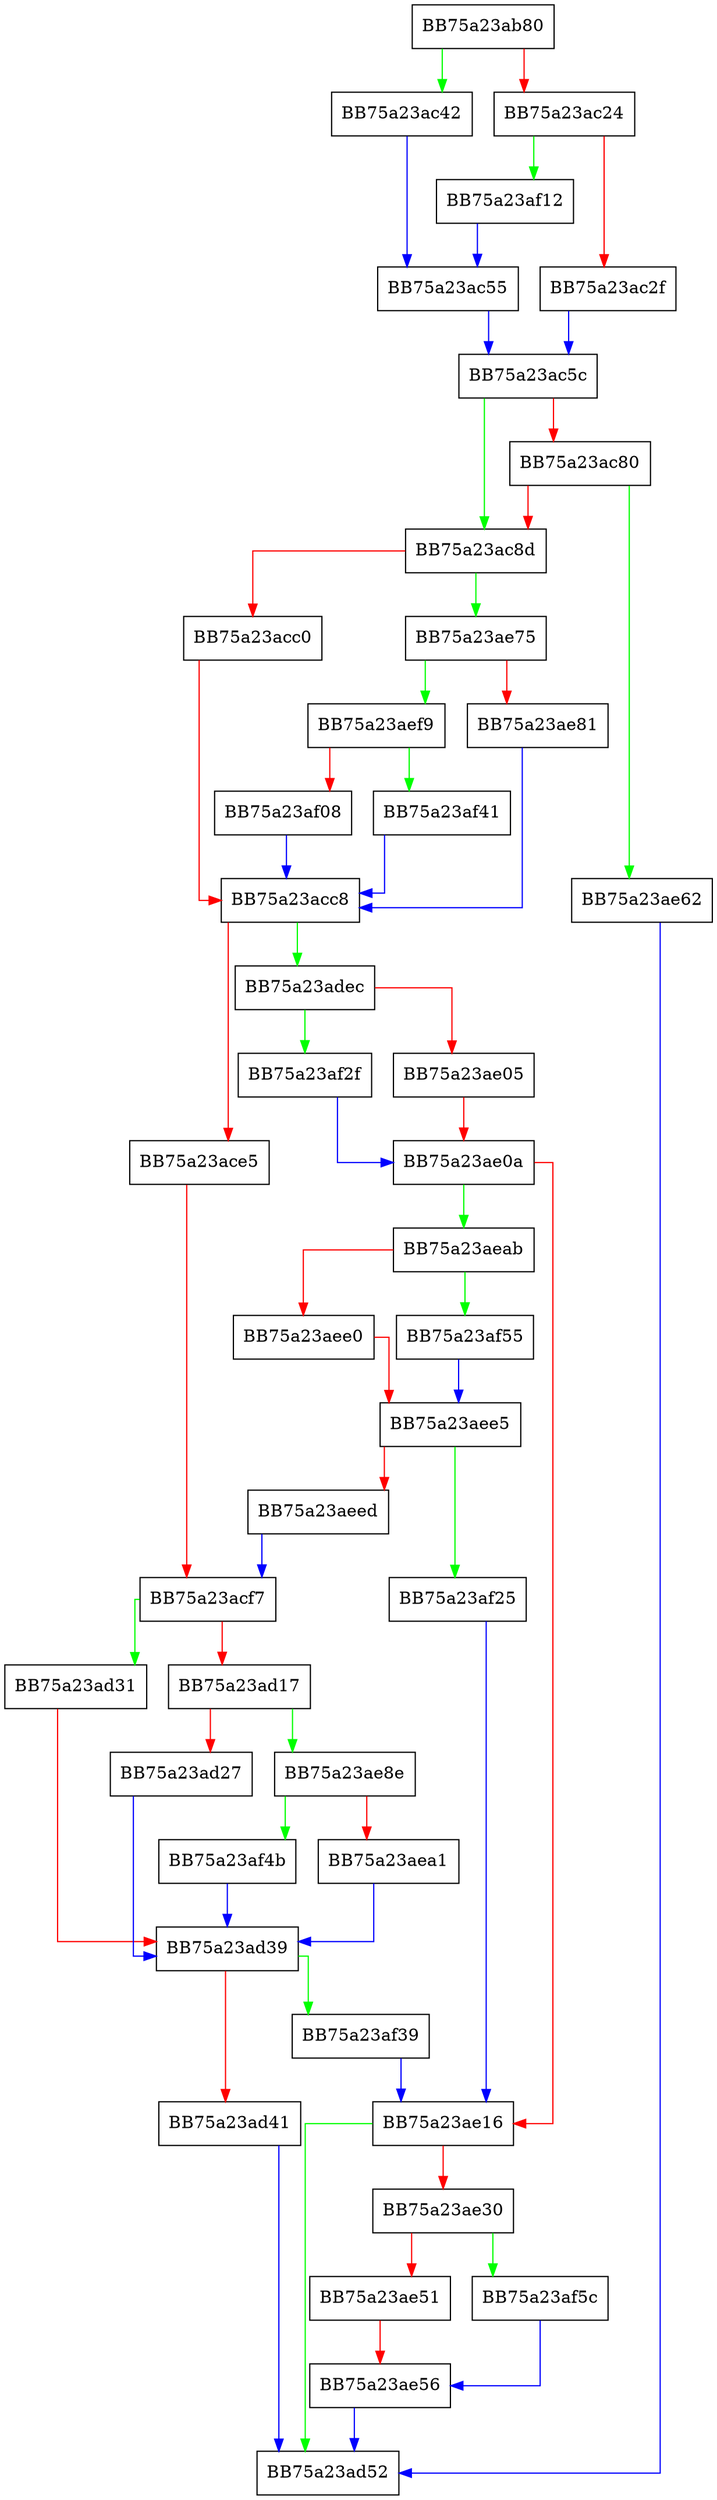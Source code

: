 digraph begin_translation {
  node [shape="box"];
  graph [splines=ortho];
  BB75a23ab80 -> BB75a23ac42 [color="green"];
  BB75a23ab80 -> BB75a23ac24 [color="red"];
  BB75a23ac24 -> BB75a23af12 [color="green"];
  BB75a23ac24 -> BB75a23ac2f [color="red"];
  BB75a23ac2f -> BB75a23ac5c [color="blue"];
  BB75a23ac42 -> BB75a23ac55 [color="blue"];
  BB75a23ac55 -> BB75a23ac5c [color="blue"];
  BB75a23ac5c -> BB75a23ac8d [color="green"];
  BB75a23ac5c -> BB75a23ac80 [color="red"];
  BB75a23ac80 -> BB75a23ae62 [color="green"];
  BB75a23ac80 -> BB75a23ac8d [color="red"];
  BB75a23ac8d -> BB75a23ae75 [color="green"];
  BB75a23ac8d -> BB75a23acc0 [color="red"];
  BB75a23acc0 -> BB75a23acc8 [color="red"];
  BB75a23acc8 -> BB75a23adec [color="green"];
  BB75a23acc8 -> BB75a23ace5 [color="red"];
  BB75a23ace5 -> BB75a23acf7 [color="red"];
  BB75a23acf7 -> BB75a23ad31 [color="green"];
  BB75a23acf7 -> BB75a23ad17 [color="red"];
  BB75a23ad17 -> BB75a23ae8e [color="green"];
  BB75a23ad17 -> BB75a23ad27 [color="red"];
  BB75a23ad27 -> BB75a23ad39 [color="blue"];
  BB75a23ad31 -> BB75a23ad39 [color="red"];
  BB75a23ad39 -> BB75a23af39 [color="green"];
  BB75a23ad39 -> BB75a23ad41 [color="red"];
  BB75a23ad41 -> BB75a23ad52 [color="blue"];
  BB75a23adec -> BB75a23af2f [color="green"];
  BB75a23adec -> BB75a23ae05 [color="red"];
  BB75a23ae05 -> BB75a23ae0a [color="red"];
  BB75a23ae0a -> BB75a23aeab [color="green"];
  BB75a23ae0a -> BB75a23ae16 [color="red"];
  BB75a23ae16 -> BB75a23ad52 [color="green"];
  BB75a23ae16 -> BB75a23ae30 [color="red"];
  BB75a23ae30 -> BB75a23af5c [color="green"];
  BB75a23ae30 -> BB75a23ae51 [color="red"];
  BB75a23ae51 -> BB75a23ae56 [color="red"];
  BB75a23ae56 -> BB75a23ad52 [color="blue"];
  BB75a23ae62 -> BB75a23ad52 [color="blue"];
  BB75a23ae75 -> BB75a23aef9 [color="green"];
  BB75a23ae75 -> BB75a23ae81 [color="red"];
  BB75a23ae81 -> BB75a23acc8 [color="blue"];
  BB75a23ae8e -> BB75a23af4b [color="green"];
  BB75a23ae8e -> BB75a23aea1 [color="red"];
  BB75a23aea1 -> BB75a23ad39 [color="blue"];
  BB75a23aeab -> BB75a23af55 [color="green"];
  BB75a23aeab -> BB75a23aee0 [color="red"];
  BB75a23aee0 -> BB75a23aee5 [color="red"];
  BB75a23aee5 -> BB75a23af25 [color="green"];
  BB75a23aee5 -> BB75a23aeed [color="red"];
  BB75a23aeed -> BB75a23acf7 [color="blue"];
  BB75a23aef9 -> BB75a23af41 [color="green"];
  BB75a23aef9 -> BB75a23af08 [color="red"];
  BB75a23af08 -> BB75a23acc8 [color="blue"];
  BB75a23af12 -> BB75a23ac55 [color="blue"];
  BB75a23af25 -> BB75a23ae16 [color="blue"];
  BB75a23af2f -> BB75a23ae0a [color="blue"];
  BB75a23af39 -> BB75a23ae16 [color="blue"];
  BB75a23af41 -> BB75a23acc8 [color="blue"];
  BB75a23af4b -> BB75a23ad39 [color="blue"];
  BB75a23af55 -> BB75a23aee5 [color="blue"];
  BB75a23af5c -> BB75a23ae56 [color="blue"];
}